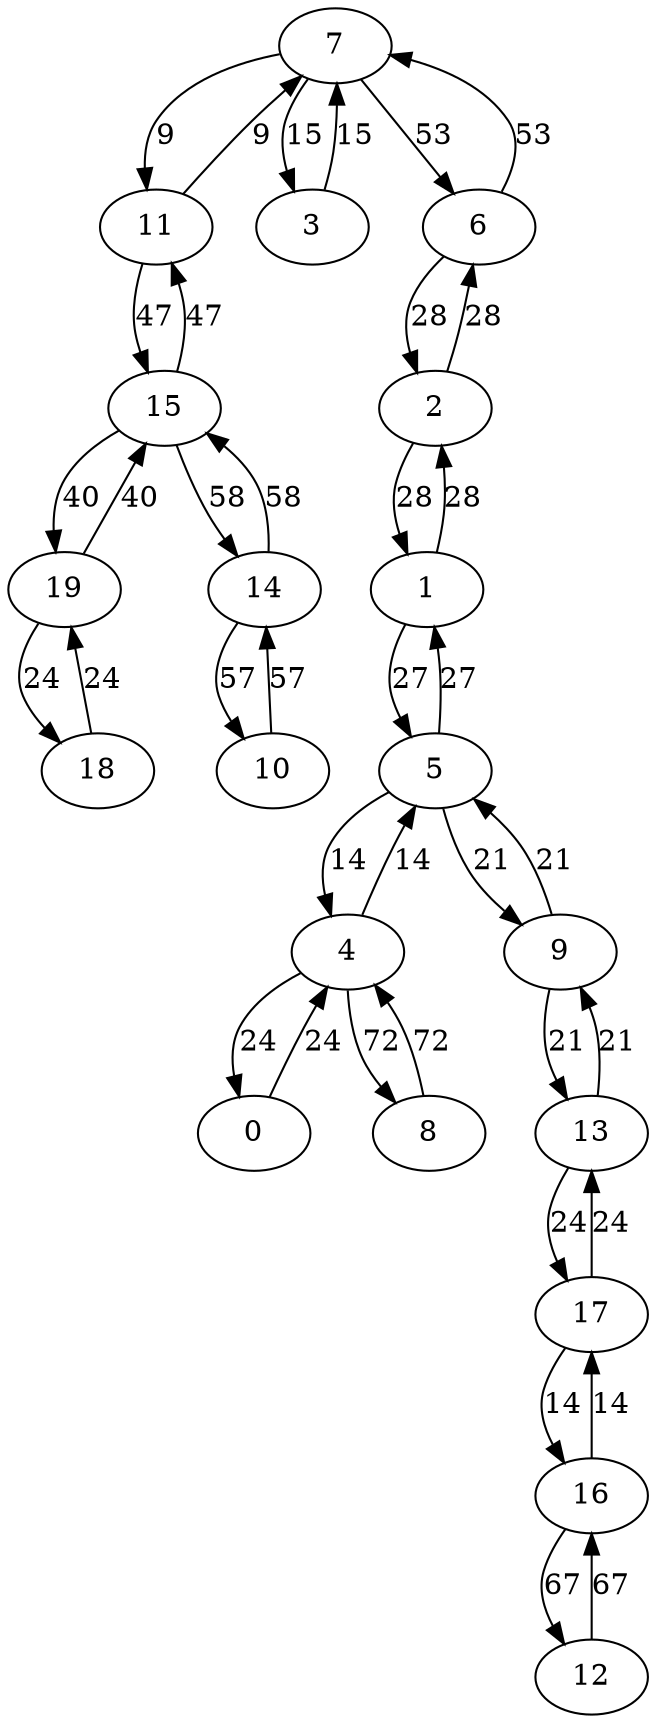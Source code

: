 digraph Grid20_PriMST {
7;11;3;15;19;18;6;2;1;5;4;9;13;0;17;16;14;10;12;8;7 -> 11 [label = 9];
11 -> 7 [label = 9];
3 -> 7 [label = 15];
7 -> 3 [label = 15];
15 -> 11 [label = 47];
11 -> 15 [label = 47];
19 -> 15 [label = 40];
15 -> 19 [label = 40];
19 -> 18 [label = 24];
18 -> 19 [label = 24];
6 -> 7 [label = 53];
7 -> 6 [label = 53];
2 -> 6 [label = 28];
6 -> 2 [label = 28];
1 -> 2 [label = 28];
2 -> 1 [label = 28];
5 -> 1 [label = 27];
1 -> 5 [label = 27];
4 -> 5 [label = 14];
5 -> 4 [label = 14];
9 -> 5 [label = 21];
5 -> 9 [label = 21];
13 -> 9 [label = 21];
9 -> 13 [label = 21];
0 -> 4 [label = 24];
4 -> 0 [label = 24];
13 -> 17 [label = 24];
17 -> 13 [label = 24];
16 -> 17 [label = 14];
17 -> 16 [label = 14];
14 -> 15 [label = 58];
15 -> 14 [label = 58];
10 -> 14 [label = 57];
14 -> 10 [label = 57];
12 -> 16 [label = 67];
16 -> 12 [label = 67];
4 -> 8 [label = 72];
8 -> 4 [label = 72];
}
